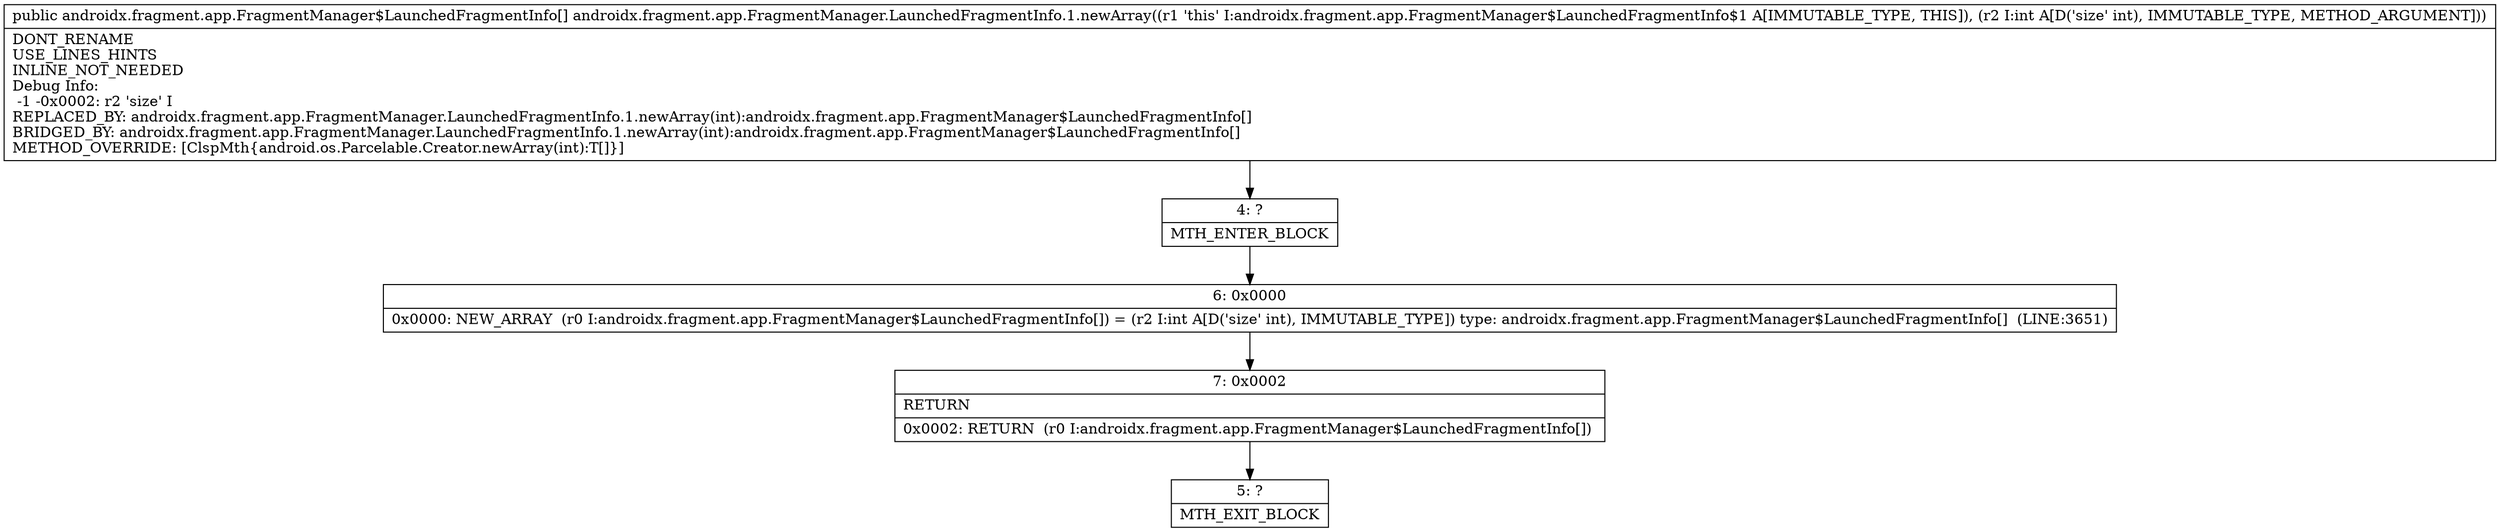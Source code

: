 digraph "CFG forandroidx.fragment.app.FragmentManager.LaunchedFragmentInfo.1.newArray(I)[Landroidx\/fragment\/app\/FragmentManager$LaunchedFragmentInfo;" {
Node_4 [shape=record,label="{4\:\ ?|MTH_ENTER_BLOCK\l}"];
Node_6 [shape=record,label="{6\:\ 0x0000|0x0000: NEW_ARRAY  (r0 I:androidx.fragment.app.FragmentManager$LaunchedFragmentInfo[]) = (r2 I:int A[D('size' int), IMMUTABLE_TYPE]) type: androidx.fragment.app.FragmentManager$LaunchedFragmentInfo[]  (LINE:3651)\l}"];
Node_7 [shape=record,label="{7\:\ 0x0002|RETURN\l|0x0002: RETURN  (r0 I:androidx.fragment.app.FragmentManager$LaunchedFragmentInfo[]) \l}"];
Node_5 [shape=record,label="{5\:\ ?|MTH_EXIT_BLOCK\l}"];
MethodNode[shape=record,label="{public androidx.fragment.app.FragmentManager$LaunchedFragmentInfo[] androidx.fragment.app.FragmentManager.LaunchedFragmentInfo.1.newArray((r1 'this' I:androidx.fragment.app.FragmentManager$LaunchedFragmentInfo$1 A[IMMUTABLE_TYPE, THIS]), (r2 I:int A[D('size' int), IMMUTABLE_TYPE, METHOD_ARGUMENT]))  | DONT_RENAME\lUSE_LINES_HINTS\lINLINE_NOT_NEEDED\lDebug Info:\l  \-1 \-0x0002: r2 'size' I\lREPLACED_BY: androidx.fragment.app.FragmentManager.LaunchedFragmentInfo.1.newArray(int):androidx.fragment.app.FragmentManager$LaunchedFragmentInfo[]\lBRIDGED_BY: androidx.fragment.app.FragmentManager.LaunchedFragmentInfo.1.newArray(int):androidx.fragment.app.FragmentManager$LaunchedFragmentInfo[]\lMETHOD_OVERRIDE: [ClspMth\{android.os.Parcelable.Creator.newArray(int):T[]\}]\l}"];
MethodNode -> Node_4;Node_4 -> Node_6;
Node_6 -> Node_7;
Node_7 -> Node_5;
}

